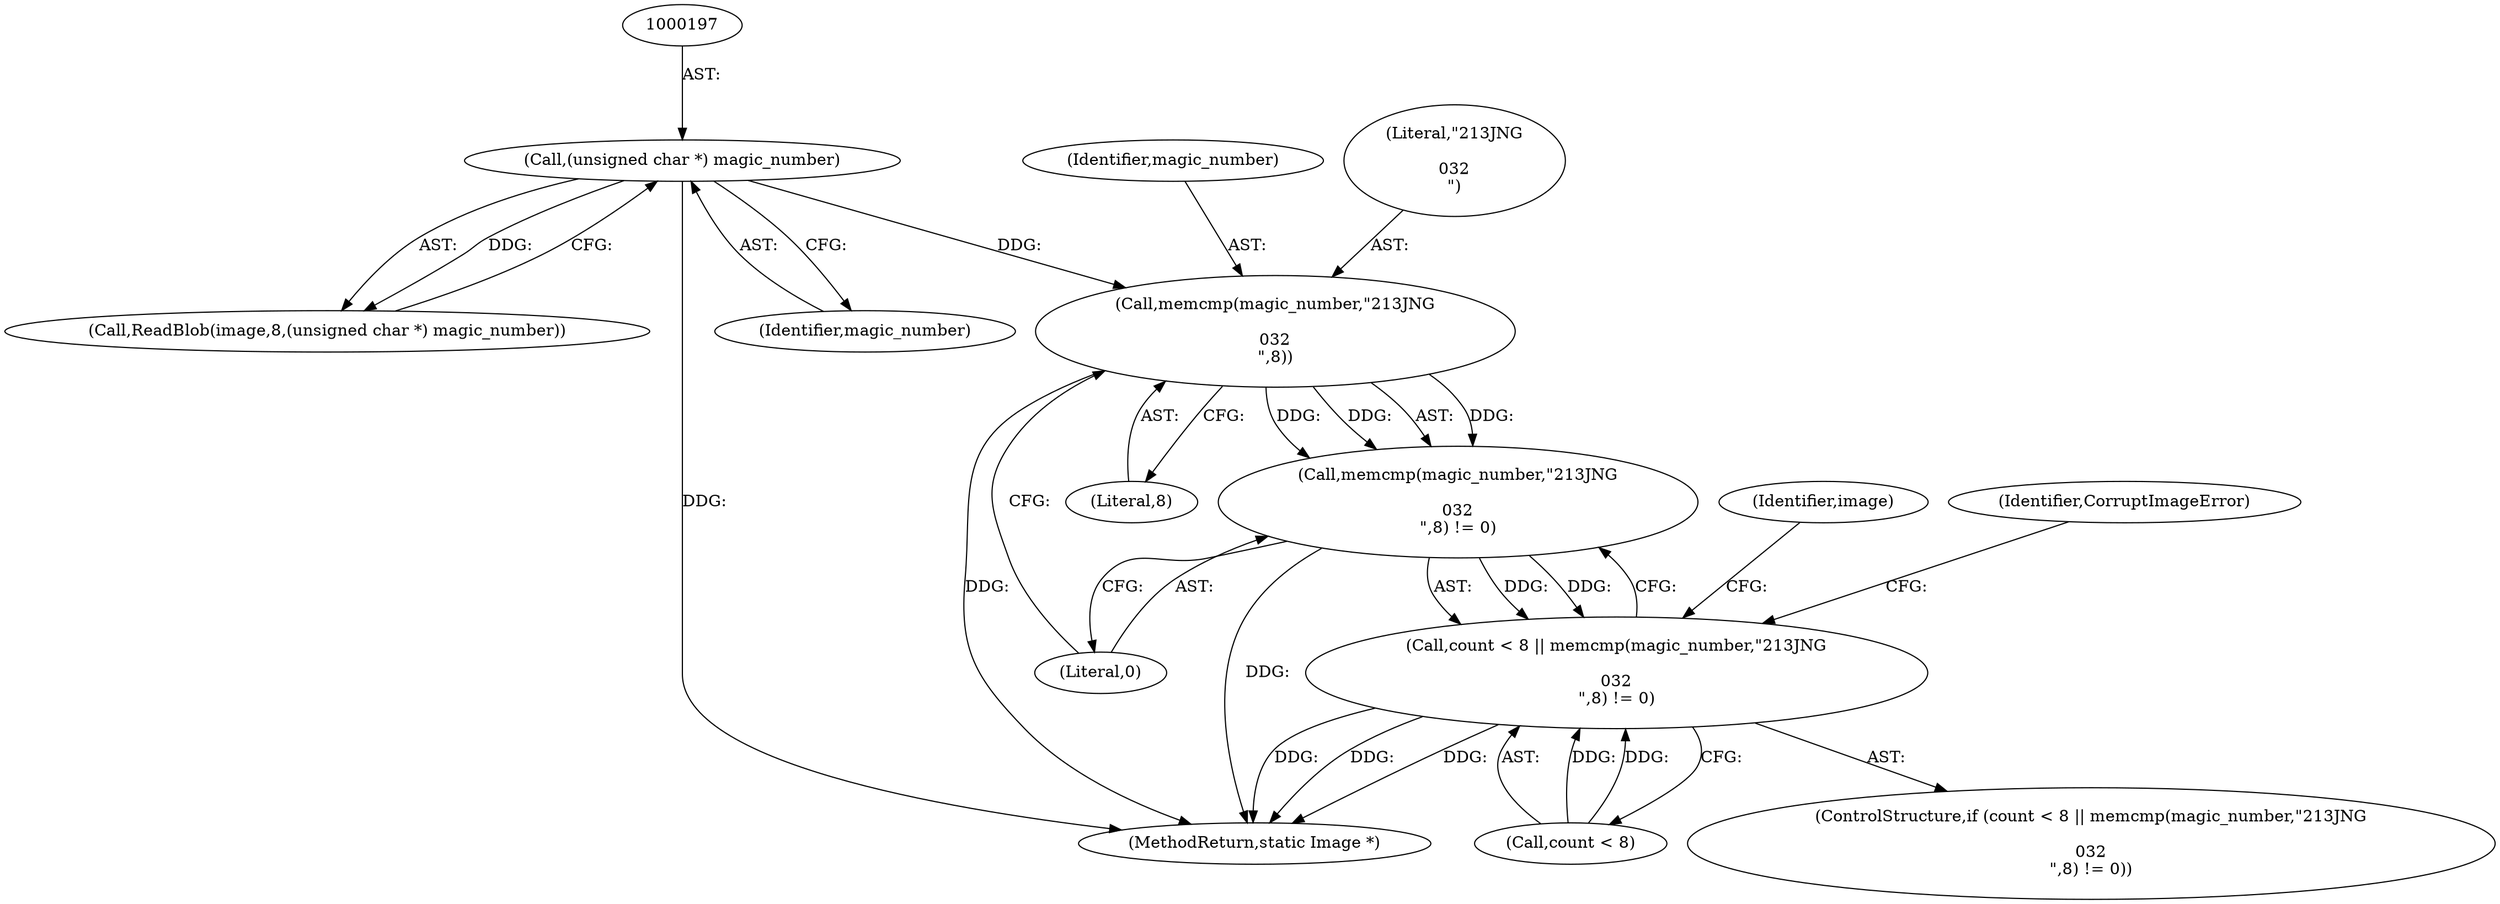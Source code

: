 digraph "0_ImageMagick_aa84944b405acebbeefe871d0f64969b9e9f31ac@API" {
"1000205" [label="(Call,memcmp(magic_number,\"\213JNG\r\n\032\n\",8))"];
"1000196" [label="(Call,(unsigned char *) magic_number)"];
"1000204" [label="(Call,memcmp(magic_number,\"\213JNG\r\n\032\n\",8) != 0)"];
"1000200" [label="(Call,count < 8 || memcmp(magic_number,\"\213JNG\r\n\032\n\",8) != 0)"];
"1000205" [label="(Call,memcmp(magic_number,\"\213JNG\r\n\032\n\",8))"];
"1000200" [label="(Call,count < 8 || memcmp(magic_number,\"\213JNG\r\n\032\n\",8) != 0)"];
"1000198" [label="(Identifier,magic_number)"];
"1000216" [label="(Identifier,image)"];
"1000201" [label="(Call,count < 8)"];
"1000211" [label="(Identifier,CorruptImageError)"];
"1000199" [label="(ControlStructure,if (count < 8 || memcmp(magic_number,\"\213JNG\r\n\032\n\",8) != 0))"];
"1000204" [label="(Call,memcmp(magic_number,\"\213JNG\r\n\032\n\",8) != 0)"];
"1000206" [label="(Identifier,magic_number)"];
"1000193" [label="(Call,ReadBlob(image,8,(unsigned char *) magic_number))"];
"1000323" [label="(MethodReturn,static Image *)"];
"1000208" [label="(Literal,8)"];
"1000207" [label="(Literal,\"\213JNG\r\n\032\n\")"];
"1000209" [label="(Literal,0)"];
"1000196" [label="(Call,(unsigned char *) magic_number)"];
"1000205" -> "1000204"  [label="AST: "];
"1000205" -> "1000208"  [label="CFG: "];
"1000206" -> "1000205"  [label="AST: "];
"1000207" -> "1000205"  [label="AST: "];
"1000208" -> "1000205"  [label="AST: "];
"1000209" -> "1000205"  [label="CFG: "];
"1000205" -> "1000323"  [label="DDG: "];
"1000205" -> "1000204"  [label="DDG: "];
"1000205" -> "1000204"  [label="DDG: "];
"1000205" -> "1000204"  [label="DDG: "];
"1000196" -> "1000205"  [label="DDG: "];
"1000196" -> "1000193"  [label="AST: "];
"1000196" -> "1000198"  [label="CFG: "];
"1000197" -> "1000196"  [label="AST: "];
"1000198" -> "1000196"  [label="AST: "];
"1000193" -> "1000196"  [label="CFG: "];
"1000196" -> "1000323"  [label="DDG: "];
"1000196" -> "1000193"  [label="DDG: "];
"1000204" -> "1000200"  [label="AST: "];
"1000204" -> "1000209"  [label="CFG: "];
"1000209" -> "1000204"  [label="AST: "];
"1000200" -> "1000204"  [label="CFG: "];
"1000204" -> "1000323"  [label="DDG: "];
"1000204" -> "1000200"  [label="DDG: "];
"1000204" -> "1000200"  [label="DDG: "];
"1000200" -> "1000199"  [label="AST: "];
"1000200" -> "1000201"  [label="CFG: "];
"1000201" -> "1000200"  [label="AST: "];
"1000211" -> "1000200"  [label="CFG: "];
"1000216" -> "1000200"  [label="CFG: "];
"1000200" -> "1000323"  [label="DDG: "];
"1000200" -> "1000323"  [label="DDG: "];
"1000200" -> "1000323"  [label="DDG: "];
"1000201" -> "1000200"  [label="DDG: "];
"1000201" -> "1000200"  [label="DDG: "];
}
